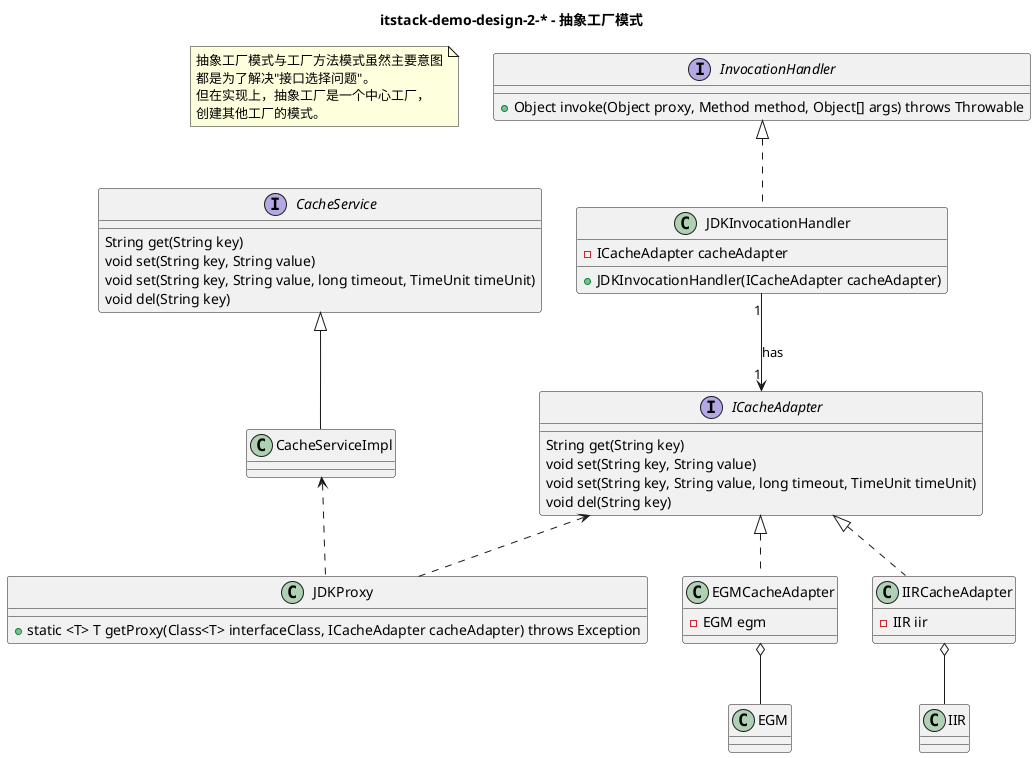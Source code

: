 @startuml

title itstack-demo-design-2-* - 抽象工厂模式

note as N1
  抽象⼯⼚模式与⼯⼚⽅法模式虽然主要意图
  都是为了解决"接⼝选择问题"。
  但在实现上，抽象⼯⼚是⼀个中⼼⼯⼚，
  创建其他⼯⼚的模式。
end note

CacheService <|-- CacheServiceImpl

ICacheAdapter <|.. EGMCacheAdapter
ICacheAdapter <|.. IIRCacheAdapter

EGMCacheAdapter o-- EGM
IIRCacheAdapter o-- IIR

ICacheAdapter <.. JDKProxy
CacheServiceImpl <.. JDKProxy
InvocationHandler <|.. JDKInvocationHandler
JDKInvocationHandler "1"-->"1" ICacheAdapter : has

interface CacheService {
  String get(String key)
  void set(String key, String value)
  void set(String key, String value, long timeout, TimeUnit timeUnit)
  void del(String key)
}

interface ICacheAdapter {
  String get(String key)
  void set(String key, String value)
  void set(String key, String value, long timeout, TimeUnit timeUnit)
  void del(String key)
}

class EGMCacheAdapter {
  - EGM egm
}

class IIRCacheAdapter {
  - IIR iir
}

class JDKProxy {
  + static <T> T getProxy(Class<T> interfaceClass, ICacheAdapter cacheAdapter) throws Exception
}

interface InvocationHandler {
 + Object invoke(Object proxy, Method method, Object[] args) throws Throwable
}

class JDKInvocationHandler {
  - ICacheAdapter cacheAdapter
  + JDKInvocationHandler(ICacheAdapter cacheAdapter)
}

@enduml